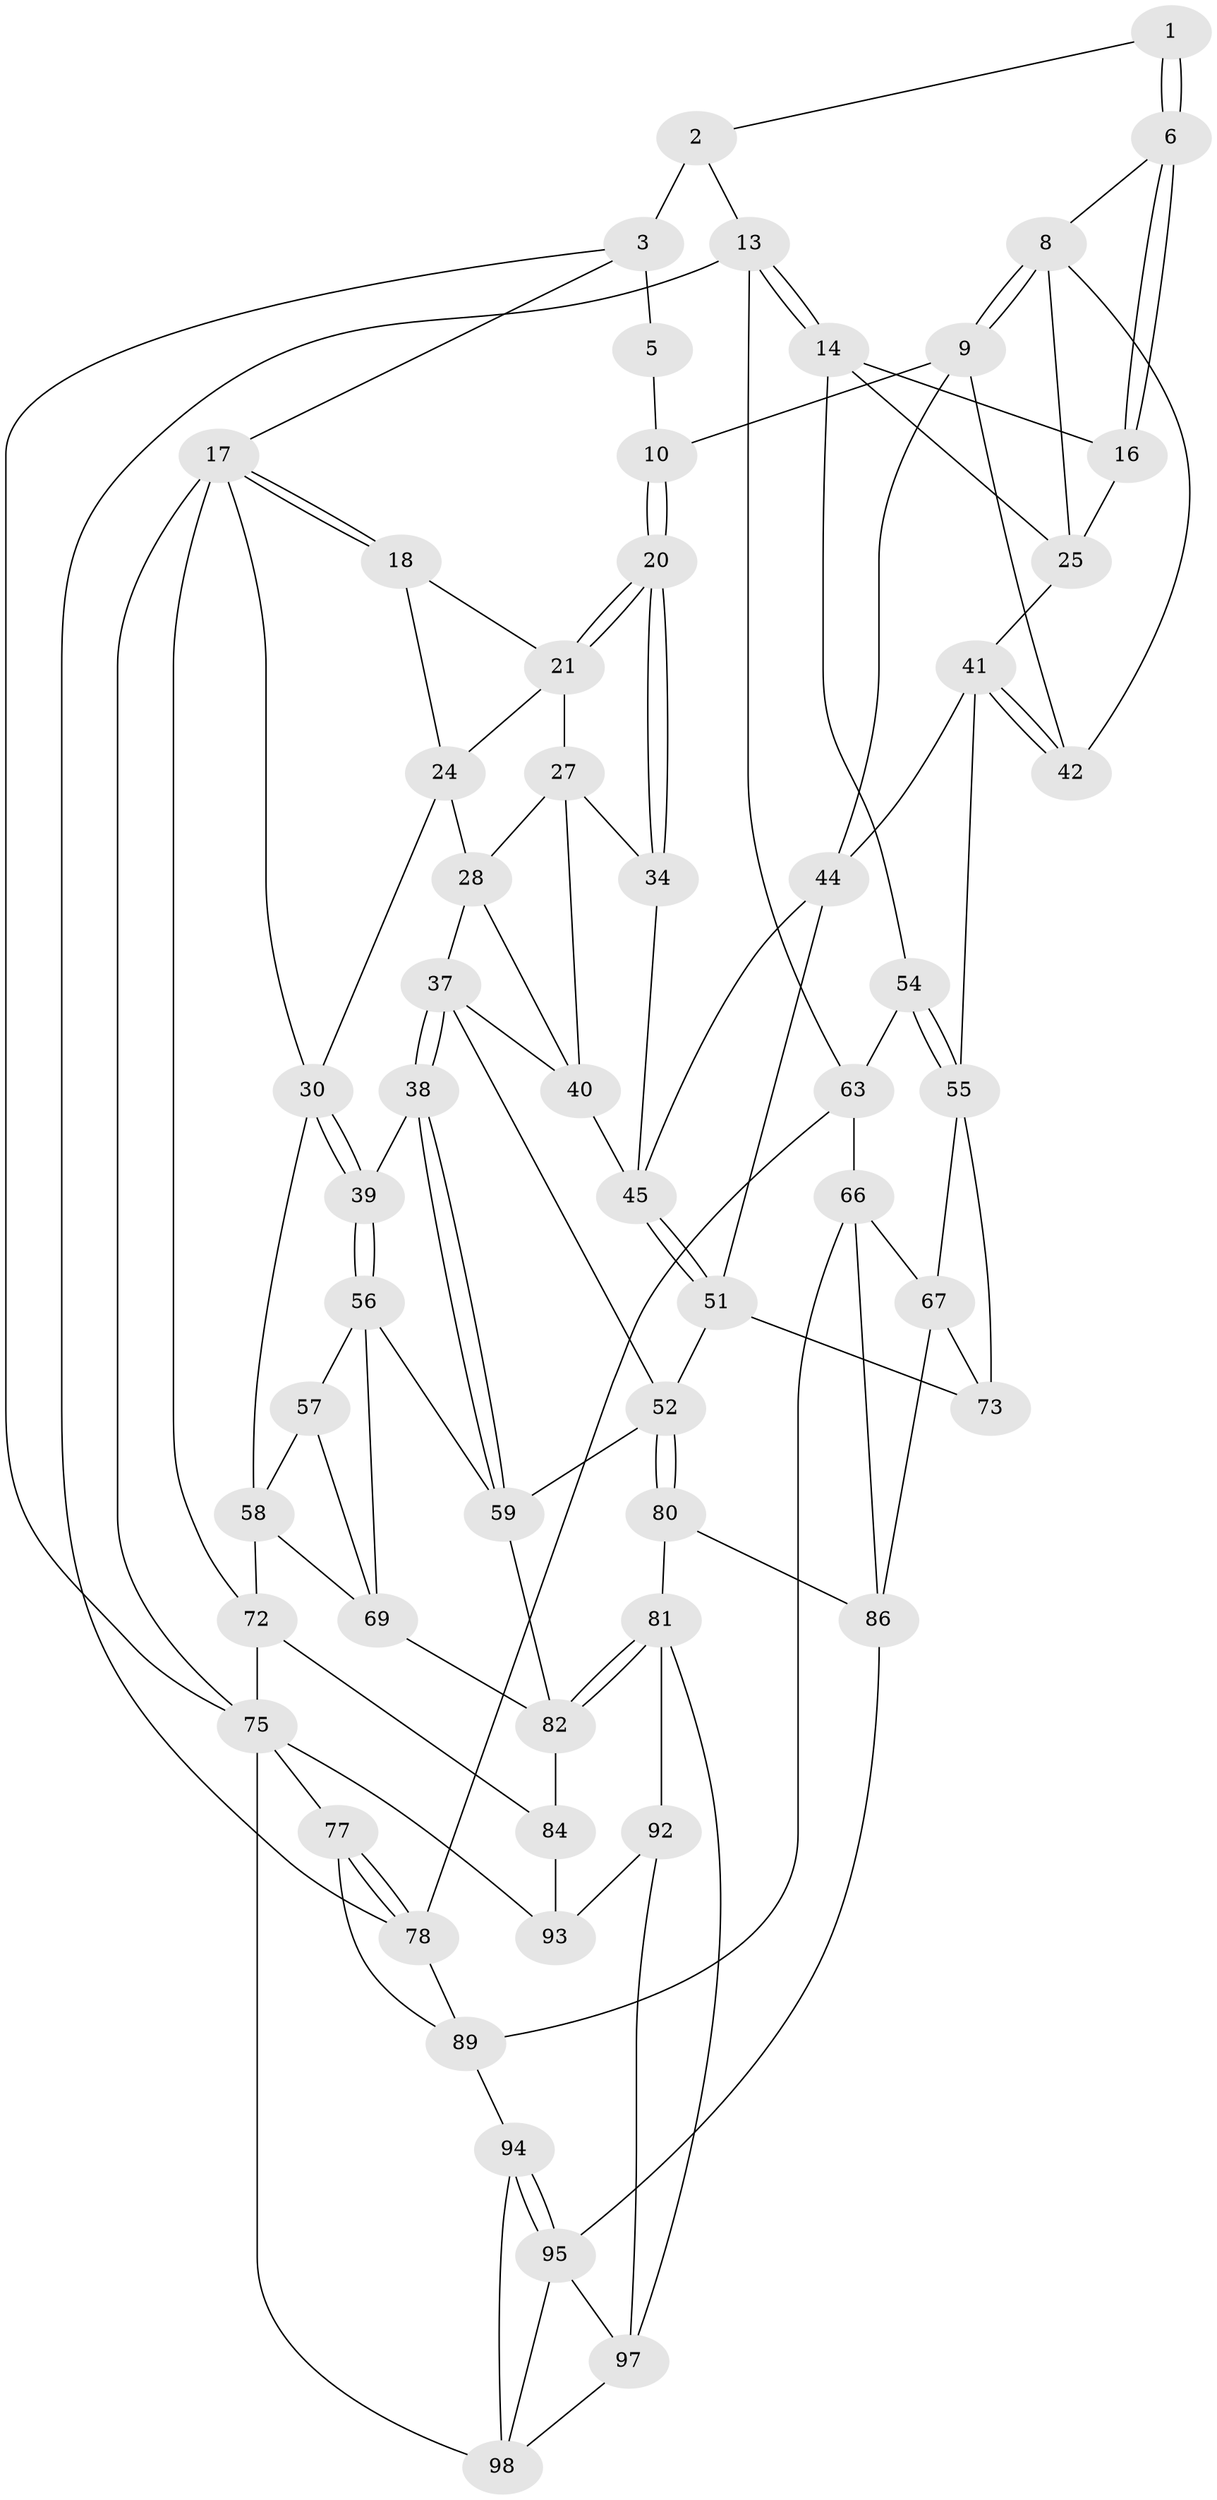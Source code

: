 // original degree distribution, {3: 0.0196078431372549, 4: 0.2647058823529412, 6: 0.24509803921568626, 5: 0.47058823529411764}
// Generated by graph-tools (version 1.1) at 2025/11/02/21/25 10:11:12]
// undirected, 58 vertices, 125 edges
graph export_dot {
graph [start="1"]
  node [color=gray90,style=filled];
  1 [pos="+0.8570552794220727+0.008691314918220422"];
  2 [pos="+0.9410865900230316+0.03873426816218116",super="+12"];
  3 [pos="+1+0",super="+4"];
  5 [pos="+0.7425729468011646+0"];
  6 [pos="+0.864531845392236+0.04613982627982575",super="+7"];
  8 [pos="+0.6552335672853935+0.13669076463427132",super="+26"];
  9 [pos="+0.6443878681402709+0.12959707662743758",super="+43"];
  10 [pos="+0.6274216511711459+0.10634952467711815",super="+11"];
  13 [pos="+1+0.32106283537930025",super="+62"];
  14 [pos="+1+0.2988348022265297",super="+15"];
  16 [pos="+0.9477779777416787+0.23308763682164255",super="+23"];
  17 [pos="+0+0",super="+32"];
  18 [pos="+0+0",super="+19"];
  20 [pos="+0.5483071318333456+0.16900214717775497"];
  21 [pos="+0.39203125628165836+0.14705152303150495",super="+22"];
  24 [pos="+0.04361123602406663+0",super="+29"];
  25 [pos="+0.7625961892745137+0.20139423489377864",super="+33"];
  27 [pos="+0.3794431520835794+0.16614717301469886",super="+35"];
  28 [pos="+0.21994549720368733+0.16170164713557997",super="+36"];
  30 [pos="+0.09014002438190792+0.346142154105386",super="+31"];
  34 [pos="+0.517689719016077+0.257922373709362"];
  37 [pos="+0.24010533043966426+0.3650725828968806",super="+48"];
  38 [pos="+0.16814712199288126+0.38451893192941855"];
  39 [pos="+0.1600320934393644+0.3840260246977186"];
  40 [pos="+0.3686420143067295+0.23703348973377264",super="+47"];
  41 [pos="+0.8106067026297366+0.32576234247044183",super="+49"];
  42 [pos="+0.7453656634489323+0.30739889900052375"];
  44 [pos="+0.5811398278947524+0.3946921741663456",super="+50"];
  45 [pos="+0.576078719487271+0.3958758501586325",super="+46"];
  51 [pos="+0.47520754622566036+0.5156336856748769",super="+64"];
  52 [pos="+0.45559802770233326+0.5159429007603281",super="+53"];
  54 [pos="+0.8615446477371944+0.46994534684165185"];
  55 [pos="+0.7649345097130142+0.454352064840462",super="+68"];
  56 [pos="+0.1248143703700382+0.4918552731188931",super="+61"];
  57 [pos="+0.10576005882850525+0.5012873971734559"];
  58 [pos="+0.045275145671413664+0.5140592135332085",super="+71"];
  59 [pos="+0.230186577976412+0.5378260759590566",super="+60"];
  63 [pos="+0.8827272966676702+0.4968332175907122",super="+65"];
  66 [pos="+0.8194817149118504+0.587928769295395",super="+85"];
  67 [pos="+0.7746934415537591+0.5388169354926637",super="+79"];
  69 [pos="+0.10092202629651002+0.6169957715337939",super="+70"];
  72 [pos="+0+0.5863124979320152",super="+74"];
  73 [pos="+0.5847644671936701+0.6249613562733284"];
  75 [pos="+0+1",super="+76"];
  77 [pos="+1+0.9657385171205003"];
  78 [pos="+1+0.5618740662199131",super="+88"];
  80 [pos="+0.3267066183564966+0.6911222518074469"];
  81 [pos="+0.2909410339061165+0.7155374946331218",super="+91"];
  82 [pos="+0.2691176601467727+0.6997181704557865",super="+83"];
  84 [pos="+0.04300143548266742+0.7366956054063214"];
  86 [pos="+0.6539471695746174+0.8186561154188604",super="+87"];
  89 [pos="+0.9125018419480924+0.7259431315637834",super="+90"];
  92 [pos="+0.26776372298439916+0.8053473025639483",super="+101"];
  93 [pos="+0.10608247729180126+0.8530282716451155",super="+102"];
  94 [pos="+0.9192814805573138+0.8658085146142086"];
  95 [pos="+0.6516578640701811+0.8646229169685714",super="+96"];
  97 [pos="+0.6299889650623611+0.9255842823725475",super="+100"];
  98 [pos="+1+1",super="+99"];
  1 -- 2;
  1 -- 6;
  1 -- 6;
  2 -- 3 [weight=2];
  2 -- 13;
  3 -- 17;
  3 -- 75;
  3 -- 5;
  5 -- 10;
  6 -- 16 [weight=2];
  6 -- 16;
  6 -- 8;
  8 -- 9;
  8 -- 9;
  8 -- 25;
  8 -- 42;
  9 -- 10;
  9 -- 42;
  9 -- 44;
  10 -- 20;
  10 -- 20;
  13 -- 14;
  13 -- 14;
  13 -- 78;
  13 -- 63;
  14 -- 54;
  14 -- 16;
  14 -- 25;
  16 -- 25;
  17 -- 18;
  17 -- 18;
  17 -- 75;
  17 -- 72;
  17 -- 30;
  18 -- 24;
  18 -- 21;
  20 -- 21;
  20 -- 21;
  20 -- 34;
  20 -- 34;
  21 -- 27;
  21 -- 24;
  24 -- 28;
  24 -- 30;
  25 -- 41;
  27 -- 28;
  27 -- 40;
  27 -- 34;
  28 -- 40;
  28 -- 37;
  30 -- 39;
  30 -- 39;
  30 -- 58;
  34 -- 45;
  37 -- 38;
  37 -- 38;
  37 -- 52;
  37 -- 40;
  38 -- 39;
  38 -- 59;
  38 -- 59;
  39 -- 56;
  39 -- 56;
  40 -- 45;
  41 -- 42;
  41 -- 42;
  41 -- 44;
  41 -- 55;
  44 -- 45;
  44 -- 51;
  45 -- 51;
  45 -- 51;
  51 -- 52;
  51 -- 73;
  52 -- 80;
  52 -- 80;
  52 -- 59;
  54 -- 55;
  54 -- 55;
  54 -- 63;
  55 -- 73;
  55 -- 67;
  56 -- 57;
  56 -- 59;
  56 -- 69;
  57 -- 58;
  57 -- 69;
  58 -- 72;
  58 -- 69;
  59 -- 82;
  63 -- 66;
  63 -- 78;
  66 -- 67;
  66 -- 89;
  66 -- 86;
  67 -- 73;
  67 -- 86;
  69 -- 82;
  72 -- 75;
  72 -- 84;
  75 -- 98;
  75 -- 77;
  75 -- 93;
  77 -- 78;
  77 -- 78;
  77 -- 89;
  78 -- 89;
  80 -- 81;
  80 -- 86;
  81 -- 82;
  81 -- 82;
  81 -- 92;
  81 -- 97;
  82 -- 84;
  84 -- 93;
  86 -- 95;
  89 -- 94;
  92 -- 93 [weight=2];
  92 -- 97;
  94 -- 95;
  94 -- 95;
  94 -- 98;
  95 -- 98;
  95 -- 97;
  97 -- 98;
}
